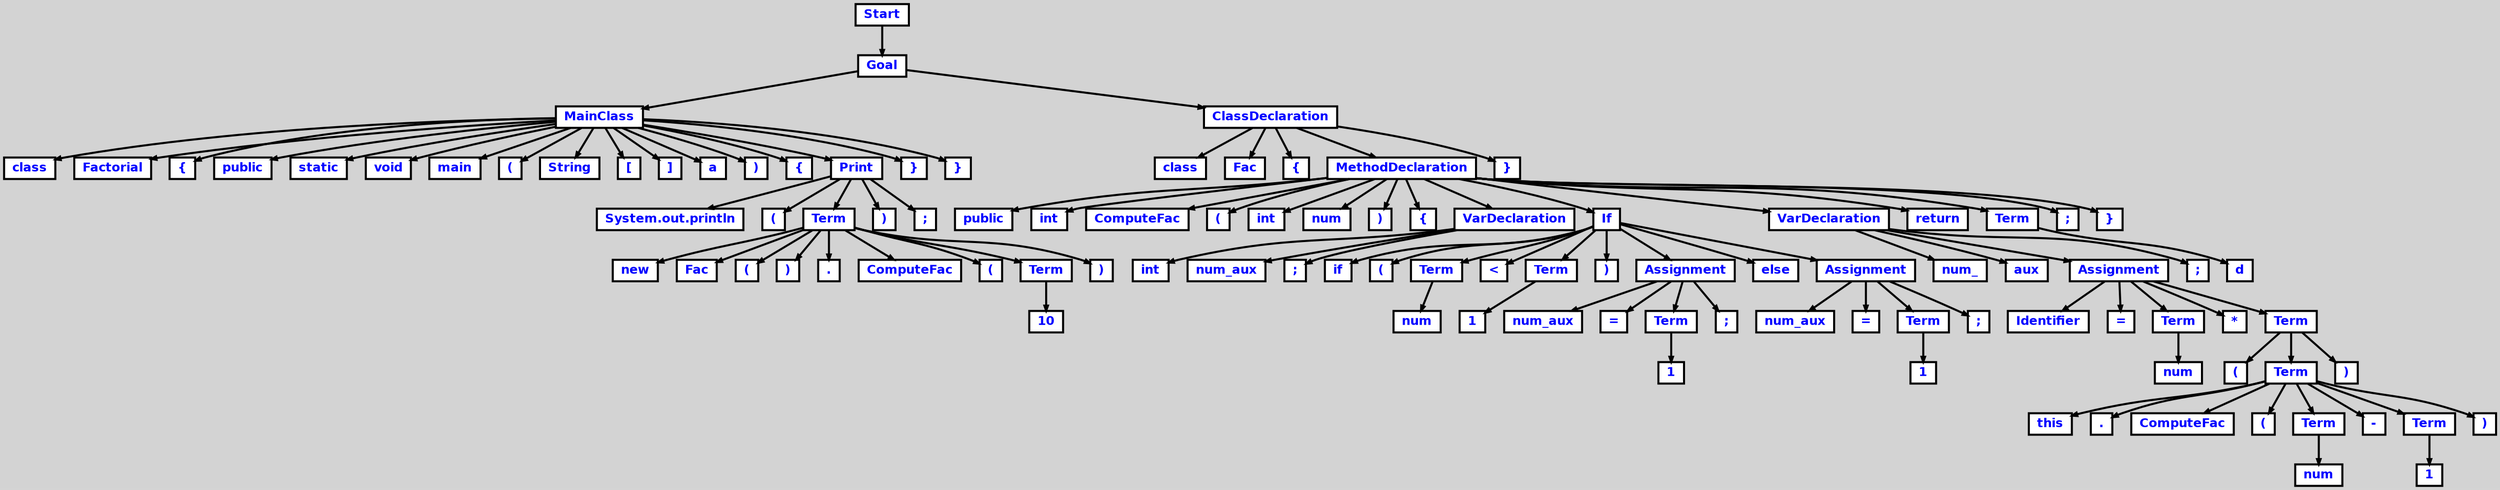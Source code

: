 digraph {

	ordering=out;
	ranksep=.4;
	bgcolor="lightgrey"; node [shape=box, fixedsize=false, fontsize=12, fontname="Helvetica-bold", fontcolor="blue"
		width=.25, height=.25, color="black", fillcolor="white", style="filled, solid, bold"];
	edge [arrowsize=.5, color="black", style="bold"]

  n0 [label="Start"];
  n1 [label="Goal"];
  n1 [label="Goal"];
  n2 [label="MainClass"];
  n2 [label="MainClass"];
  n3 [label="class"];
  n4 [label="Factorial"];
  n5 [label="{"];
  n6 [label="public"];
  n7 [label="static"];
  n8 [label="void"];
  n9 [label="main"];
  n10 [label="("];
  n11 [label="String"];
  n12 [label="["];
  n13 [label="]"];
  n14 [label="a"];
  n15 [label=")"];
  n16 [label="{"];
  n17 [label="Print"];
  n17 [label="Print"];
  n18 [label="System.out.println"];
  n19 [label="("];
  n20 [label="Term"];
  n20 [label="Term"];
  n21 [label="new"];
  n22 [label="Fac"];
  n23 [label="("];
  n24 [label=")"];
  n25 [label="."];
  n26 [label="ComputeFac"];
  n27 [label="("];
  n28 [label="Term"];
  n28 [label="Term"];
  n29 [label="10"];
  n30 [label=")"];
  n31 [label=")"];
  n32 [label=";"];
  n33 [label="}"];
  n34 [label="}"];
  n35 [label="ClassDeclaration"];
  n35 [label="ClassDeclaration"];
  n36 [label="class"];
  n37 [label="Fac"];
  n38 [label="{"];
  n39 [label="MethodDeclaration"];
  n39 [label="MethodDeclaration"];
  n40 [label="public"];
  n41 [label="int"];
  n42 [label="ComputeFac"];
  n43 [label="("];
  n44 [label="int"];
  n45 [label="num"];
  n46 [label=")"];
  n47 [label="{"];
  n48 [label="VarDeclaration"];
  n48 [label="VarDeclaration"];
  n49 [label="int"];
  n50 [label="num_aux"];
  n51 [label=";"];
  n52 [label="If"];
  n52 [label="If"];
  n53 [label="if"];
  n54 [label="("];
  n55 [label="Term"];
  n55 [label="Term"];
  n56 [label="num"];
  n57 [label="<"];
  n58 [label="Term"];
  n58 [label="Term"];
  n59 [label="1"];
  n60 [label=")"];
  n61 [label="Assignment"];
  n61 [label="Assignment"];
  n62 [label="num_aux"];
  n63 [label="="];
  n64 [label="Term"];
  n64 [label="Term"];
  n65 [label="1"];
  n66 [label=";"];
  n67 [label="else"];
  n68 [label="Assignment"];
  n68 [label="Assignment"];
  n69 [label="num_aux"];
  n70 [label="="];
  n71 [label="Term"];
  n71 [label="Term"];
  n72 [label="1"];
  n73 [label=";"];
  n74 [label="VarDeclaration"];
  n74 [label="VarDeclaration"];
  n75 [label="num_"];
  n76 [label="aux"];
  n77 [label="Assignment"];
  n77 [label="Assignment"];
  n78 [label="Identifier"];
  n79 [label="="];
  n80 [label="Term"];
  n80 [label="Term"];
  n81 [label="num"];
  n82 [label="*"];
  n83 [label="Term"];
  n83 [label="Term"];
  n84 [label="("];
  n85 [label="Term"];
  n85 [label="Term"];
  n86 [label="this"];
  n87 [label="."];
  n88 [label="ComputeFac"];
  n89 [label="("];
  n90 [label="Term"];
  n90 [label="Term"];
  n91 [label="num"];
  n92 [label="-"];
  n93 [label="Term"];
  n93 [label="Term"];
  n94 [label="1"];
  n95 [label=")"];
  n96 [label=")"];
  n97 [label=";"];
  n98 [label="return"];
  n99 [label="Term"];
  n99 [label="Term"];
  n100 [label="d"];
  n101 [label=";"];
  n102 [label="}"];
  n103 [label="}"];

  n0 -> n1 // "Start" -> "Goal"
  n1 -> n2 // "Goal" -> "MainClass"
  n2 -> n3 // "MainClass" -> "class"
  n2 -> n4 // "MainClass" -> "Factorial"
  n2 -> n5 // "MainClass" -> "{"
  n2 -> n6 // "MainClass" -> "public"
  n2 -> n7 // "MainClass" -> "static"
  n2 -> n8 // "MainClass" -> "void"
  n2 -> n9 // "MainClass" -> "main"
  n2 -> n10 // "MainClass" -> "("
  n2 -> n11 // "MainClass" -> "String"
  n2 -> n12 // "MainClass" -> "["
  n2 -> n13 // "MainClass" -> "]"
  n2 -> n14 // "MainClass" -> "a"
  n2 -> n15 // "MainClass" -> ")"
  n2 -> n16 // "MainClass" -> "{"
  n2 -> n17 // "MainClass" -> "Print"
  n17 -> n18 // "Print" -> "System.out.println"
  n17 -> n19 // "Print" -> "("
  n17 -> n20 // "Print" -> "Term"
  n20 -> n21 // "Term" -> "new"
  n20 -> n22 // "Term" -> "Fac"
  n20 -> n23 // "Term" -> "("
  n20 -> n24 // "Term" -> ")"
  n20 -> n25 // "Term" -> "."
  n20 -> n26 // "Term" -> "ComputeFac"
  n20 -> n27 // "Term" -> "("
  n20 -> n28 // "Term" -> "Term"
  n28 -> n29 // "Term" -> "10"
  n20 -> n30 // "Term" -> ")"
  n17 -> n31 // "Print" -> ")"
  n17 -> n32 // "Print" -> ";"
  n2 -> n33 // "MainClass" -> "}"
  n2 -> n34 // "MainClass" -> "}"
  n1 -> n35 // "Goal" -> "ClassDeclaration"
  n35 -> n36 // "ClassDeclaration" -> "class"
  n35 -> n37 // "ClassDeclaration" -> "Fac"
  n35 -> n38 // "ClassDeclaration" -> "{"
  n35 -> n39 // "ClassDeclaration" -> "MethodDeclaration"
  n39 -> n40 // "MethodDeclaration" -> "public"
  n39 -> n41 // "MethodDeclaration" -> "int"
  n39 -> n42 // "MethodDeclaration" -> "ComputeFac"
  n39 -> n43 // "MethodDeclaration" -> "("
  n39 -> n44 // "MethodDeclaration" -> "int"
  n39 -> n45 // "MethodDeclaration" -> "num"
  n39 -> n46 // "MethodDeclaration" -> ")"
  n39 -> n47 // "MethodDeclaration" -> "{"
  n39 -> n48 // "MethodDeclaration" -> "VarDeclaration"
  n48 -> n49 // "VarDeclaration" -> "int"
  n48 -> n50 // "VarDeclaration" -> "num_aux"
  n48 -> n51 // "VarDeclaration" -> ";"
  n39 -> n52 // "MethodDeclaration" -> "If"
  n52 -> n53 // "If" -> "if"
  n52 -> n54 // "If" -> "("
  n52 -> n55 // "If" -> "Term"
  n55 -> n56 // "Term" -> "num"
  n52 -> n57 // "If" -> "<"
  n52 -> n58 // "If" -> "Term"
  n58 -> n59 // "Term" -> "1"
  n52 -> n60 // "If" -> ")"
  n52 -> n61 // "If" -> "Assignment"
  n61 -> n62 // "Assignment" -> "num_aux"
  n61 -> n63 // "Assignment" -> "="
  n61 -> n64 // "Assignment" -> "Term"
  n64 -> n65 // "Term" -> "1"
  n61 -> n66 // "Assignment" -> ";"
  n52 -> n67 // "If" -> "else"
  n52 -> n68 // "If" -> "Assignment"
  n68 -> n69 // "Assignment" -> "num_aux"
  n68 -> n70 // "Assignment" -> "="
  n68 -> n71 // "Assignment" -> "Term"
  n71 -> n72 // "Term" -> "1"
  n68 -> n73 // "Assignment" -> ";"
  n39 -> n74 // "MethodDeclaration" -> "VarDeclaration"
  n74 -> n75 // "VarDeclaration" -> "num_"
  n74 -> n76 // "VarDeclaration" -> "aux"
  n74 -> n77 // "VarDeclaration" -> "Assignment"
  n77 -> n78 // "Assignment" -> "Identifier"
  n77 -> n79 // "Assignment" -> "="
  n77 -> n80 // "Assignment" -> "Term"
  n80 -> n81 // "Term" -> "num"
  n77 -> n82 // "Assignment" -> "*"
  n77 -> n83 // "Assignment" -> "Term"
  n83 -> n84 // "Term" -> "("
  n83 -> n85 // "Term" -> "Term"
  n85 -> n86 // "Term" -> "this"
  n85 -> n87 // "Term" -> "."
  n85 -> n88 // "Term" -> "ComputeFac"
  n85 -> n89 // "Term" -> "("
  n85 -> n90 // "Term" -> "Term"
  n90 -> n91 // "Term" -> "num"
  n85 -> n92 // "Term" -> "-"
  n85 -> n93 // "Term" -> "Term"
  n93 -> n94 // "Term" -> "1"
  n85 -> n95 // "Term" -> ")"
  n83 -> n96 // "Term" -> ")"
  n74 -> n97 // "VarDeclaration" -> ";"
  n39 -> n98 // "MethodDeclaration" -> "return"
  n39 -> n99 // "MethodDeclaration" -> "Term"
  n99 -> n100 // "Term" -> "d"
  n39 -> n101 // "MethodDeclaration" -> ";"
  n39 -> n102 // "MethodDeclaration" -> "}"
  n35 -> n103 // "ClassDeclaration" -> "}"

}
